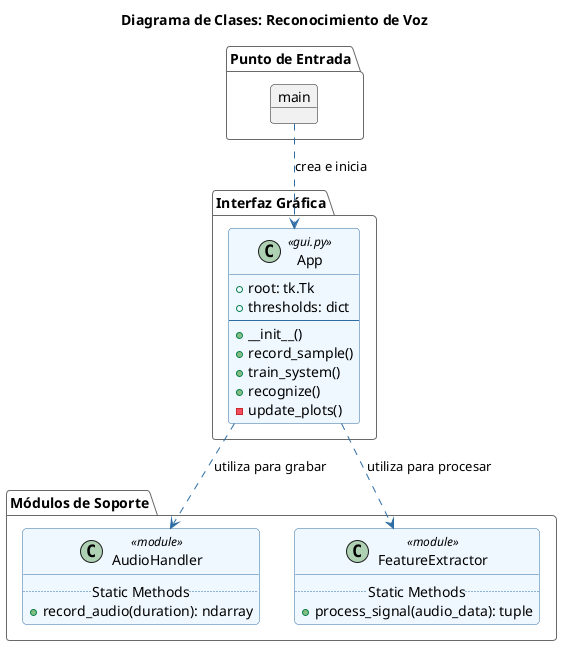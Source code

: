 @startuml
!theme vibrant

title Diagrama de Clases: Reconocimiento de Voz

skinparam class {
    BackgroundColor #AliceBlue
    ArrowColor #2E6DA4
    BorderColor #2E6DA4
}

package "Punto de Entrada" {
  object main
}

package "Interfaz Gráfica" {
  class App <<gui.py>> {
    + root: tk.Tk
    + thresholds: dict
    --
    + __init__()
    + record_sample()
    + train_system()
    + recognize()
    - update_plots()
  }
}

package "Módulos de Soporte" {
  class AudioHandler <<module>> {
    .. Static Methods ..
    + record_audio(duration): ndarray
  }

  class FeatureExtractor <<module>> {
    .. Static Methods ..
    + process_signal(audio_data): tuple
  }
}

main ..> App : "crea e inicia"
App ..> AudioHandler : "utiliza para grabar"
App ..> FeatureExtractor : "utiliza para procesar"

@enduml